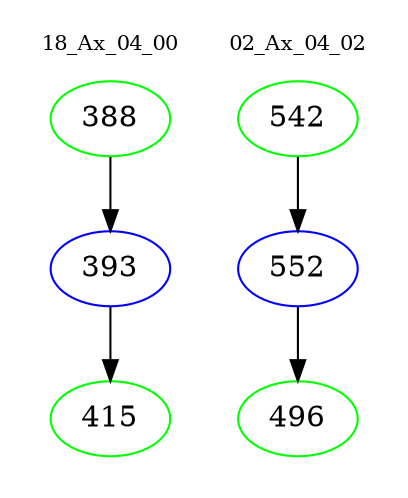digraph{
subgraph cluster_0 {
color = white
label = "18_Ax_04_00";
fontsize=10;
T0_388 [label="388", color="green"]
T0_388 -> T0_393 [color="black"]
T0_393 [label="393", color="blue"]
T0_393 -> T0_415 [color="black"]
T0_415 [label="415", color="green"]
}
subgraph cluster_1 {
color = white
label = "02_Ax_04_02";
fontsize=10;
T1_542 [label="542", color="green"]
T1_542 -> T1_552 [color="black"]
T1_552 [label="552", color="blue"]
T1_552 -> T1_496 [color="black"]
T1_496 [label="496", color="green"]
}
}
